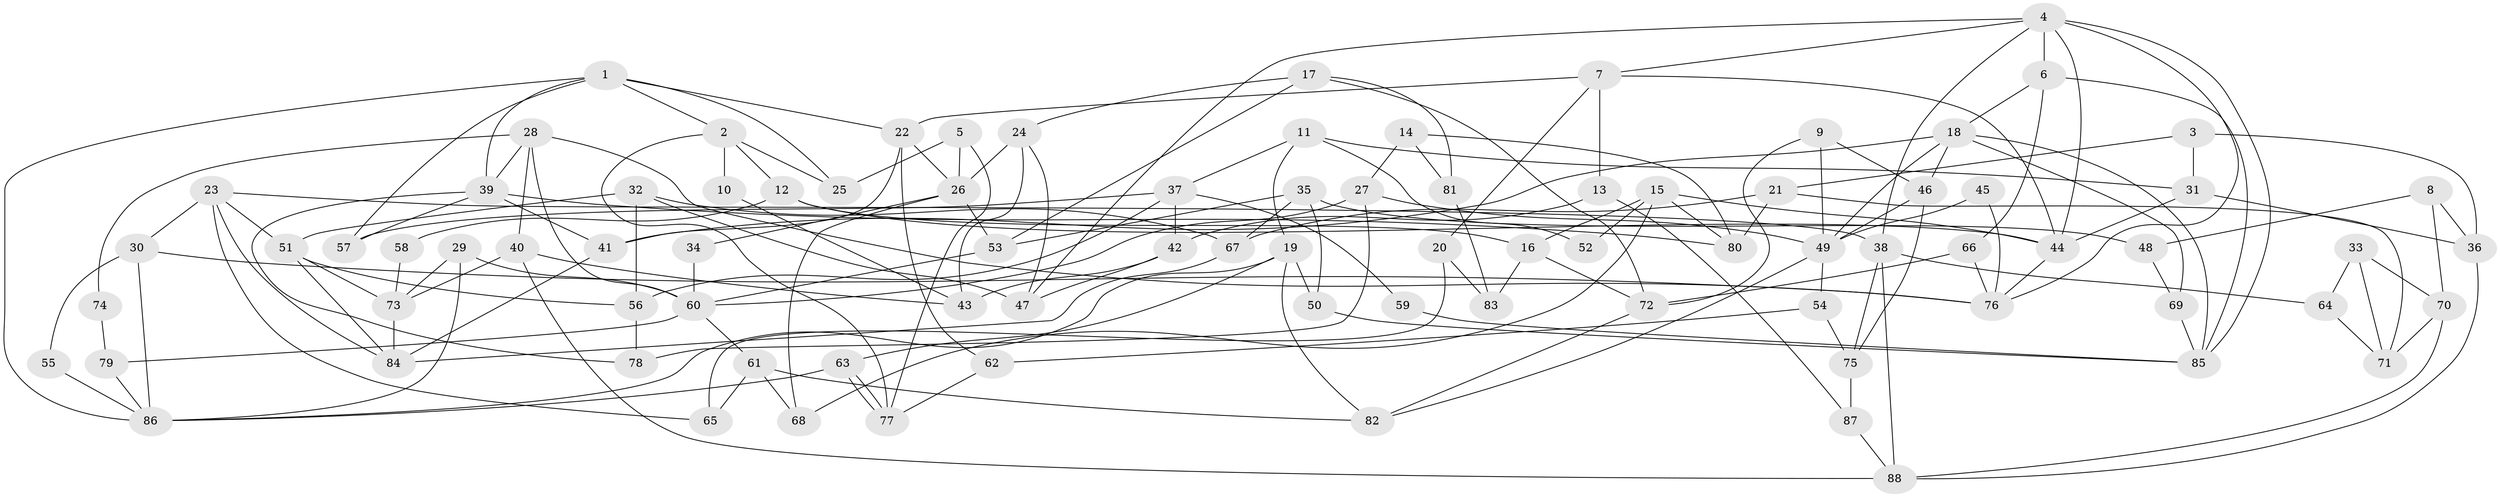// coarse degree distribution, {4: 0.08571428571428572, 2: 0.17142857142857143, 3: 0.22857142857142856, 5: 0.22857142857142856, 7: 0.08571428571428572, 6: 0.08571428571428572, 9: 0.02857142857142857, 10: 0.08571428571428572}
// Generated by graph-tools (version 1.1) at 2025/52/03/04/25 21:52:54]
// undirected, 88 vertices, 176 edges
graph export_dot {
graph [start="1"]
  node [color=gray90,style=filled];
  1;
  2;
  3;
  4;
  5;
  6;
  7;
  8;
  9;
  10;
  11;
  12;
  13;
  14;
  15;
  16;
  17;
  18;
  19;
  20;
  21;
  22;
  23;
  24;
  25;
  26;
  27;
  28;
  29;
  30;
  31;
  32;
  33;
  34;
  35;
  36;
  37;
  38;
  39;
  40;
  41;
  42;
  43;
  44;
  45;
  46;
  47;
  48;
  49;
  50;
  51;
  52;
  53;
  54;
  55;
  56;
  57;
  58;
  59;
  60;
  61;
  62;
  63;
  64;
  65;
  66;
  67;
  68;
  69;
  70;
  71;
  72;
  73;
  74;
  75;
  76;
  77;
  78;
  79;
  80;
  81;
  82;
  83;
  84;
  85;
  86;
  87;
  88;
  1 -- 22;
  1 -- 39;
  1 -- 2;
  1 -- 25;
  1 -- 57;
  1 -- 86;
  2 -- 25;
  2 -- 10;
  2 -- 12;
  2 -- 77;
  3 -- 31;
  3 -- 21;
  3 -- 36;
  4 -- 7;
  4 -- 6;
  4 -- 38;
  4 -- 44;
  4 -- 47;
  4 -- 76;
  4 -- 85;
  5 -- 77;
  5 -- 26;
  5 -- 25;
  6 -- 66;
  6 -- 85;
  6 -- 18;
  7 -- 22;
  7 -- 44;
  7 -- 13;
  7 -- 20;
  8 -- 36;
  8 -- 48;
  8 -- 70;
  9 -- 72;
  9 -- 49;
  9 -- 46;
  10 -- 43;
  11 -- 37;
  11 -- 31;
  11 -- 19;
  11 -- 52;
  12 -- 44;
  12 -- 16;
  12 -- 58;
  13 -- 87;
  13 -- 42;
  14 -- 80;
  14 -- 81;
  14 -- 27;
  15 -- 68;
  15 -- 44;
  15 -- 16;
  15 -- 52;
  15 -- 80;
  16 -- 72;
  16 -- 83;
  17 -- 53;
  17 -- 72;
  17 -- 24;
  17 -- 81;
  18 -- 46;
  18 -- 41;
  18 -- 49;
  18 -- 69;
  18 -- 85;
  19 -- 86;
  19 -- 50;
  19 -- 63;
  19 -- 82;
  20 -- 65;
  20 -- 83;
  21 -- 80;
  21 -- 67;
  21 -- 71;
  22 -- 26;
  22 -- 41;
  22 -- 62;
  23 -- 51;
  23 -- 30;
  23 -- 38;
  23 -- 65;
  23 -- 84;
  24 -- 47;
  24 -- 26;
  24 -- 43;
  26 -- 53;
  26 -- 34;
  26 -- 68;
  27 -- 49;
  27 -- 60;
  27 -- 78;
  28 -- 39;
  28 -- 40;
  28 -- 60;
  28 -- 74;
  28 -- 76;
  29 -- 60;
  29 -- 86;
  29 -- 73;
  30 -- 86;
  30 -- 76;
  30 -- 55;
  31 -- 44;
  31 -- 36;
  32 -- 51;
  32 -- 47;
  32 -- 56;
  32 -- 67;
  33 -- 70;
  33 -- 71;
  33 -- 64;
  34 -- 60;
  35 -- 67;
  35 -- 50;
  35 -- 48;
  35 -- 53;
  36 -- 88;
  37 -- 56;
  37 -- 42;
  37 -- 57;
  37 -- 59;
  38 -- 64;
  38 -- 75;
  38 -- 88;
  39 -- 41;
  39 -- 57;
  39 -- 78;
  39 -- 80;
  40 -- 73;
  40 -- 88;
  40 -- 43;
  41 -- 84;
  42 -- 43;
  42 -- 47;
  44 -- 76;
  45 -- 49;
  45 -- 76;
  46 -- 75;
  46 -- 49;
  48 -- 69;
  49 -- 54;
  49 -- 82;
  50 -- 85;
  51 -- 56;
  51 -- 84;
  51 -- 73;
  53 -- 60;
  54 -- 62;
  54 -- 75;
  55 -- 86;
  56 -- 78;
  58 -- 73;
  59 -- 85;
  60 -- 61;
  60 -- 79;
  61 -- 82;
  61 -- 65;
  61 -- 68;
  62 -- 77;
  63 -- 77;
  63 -- 77;
  63 -- 86;
  64 -- 71;
  66 -- 72;
  66 -- 76;
  67 -- 84;
  69 -- 85;
  70 -- 71;
  70 -- 88;
  72 -- 82;
  73 -- 84;
  74 -- 79;
  75 -- 87;
  79 -- 86;
  81 -- 83;
  87 -- 88;
}
